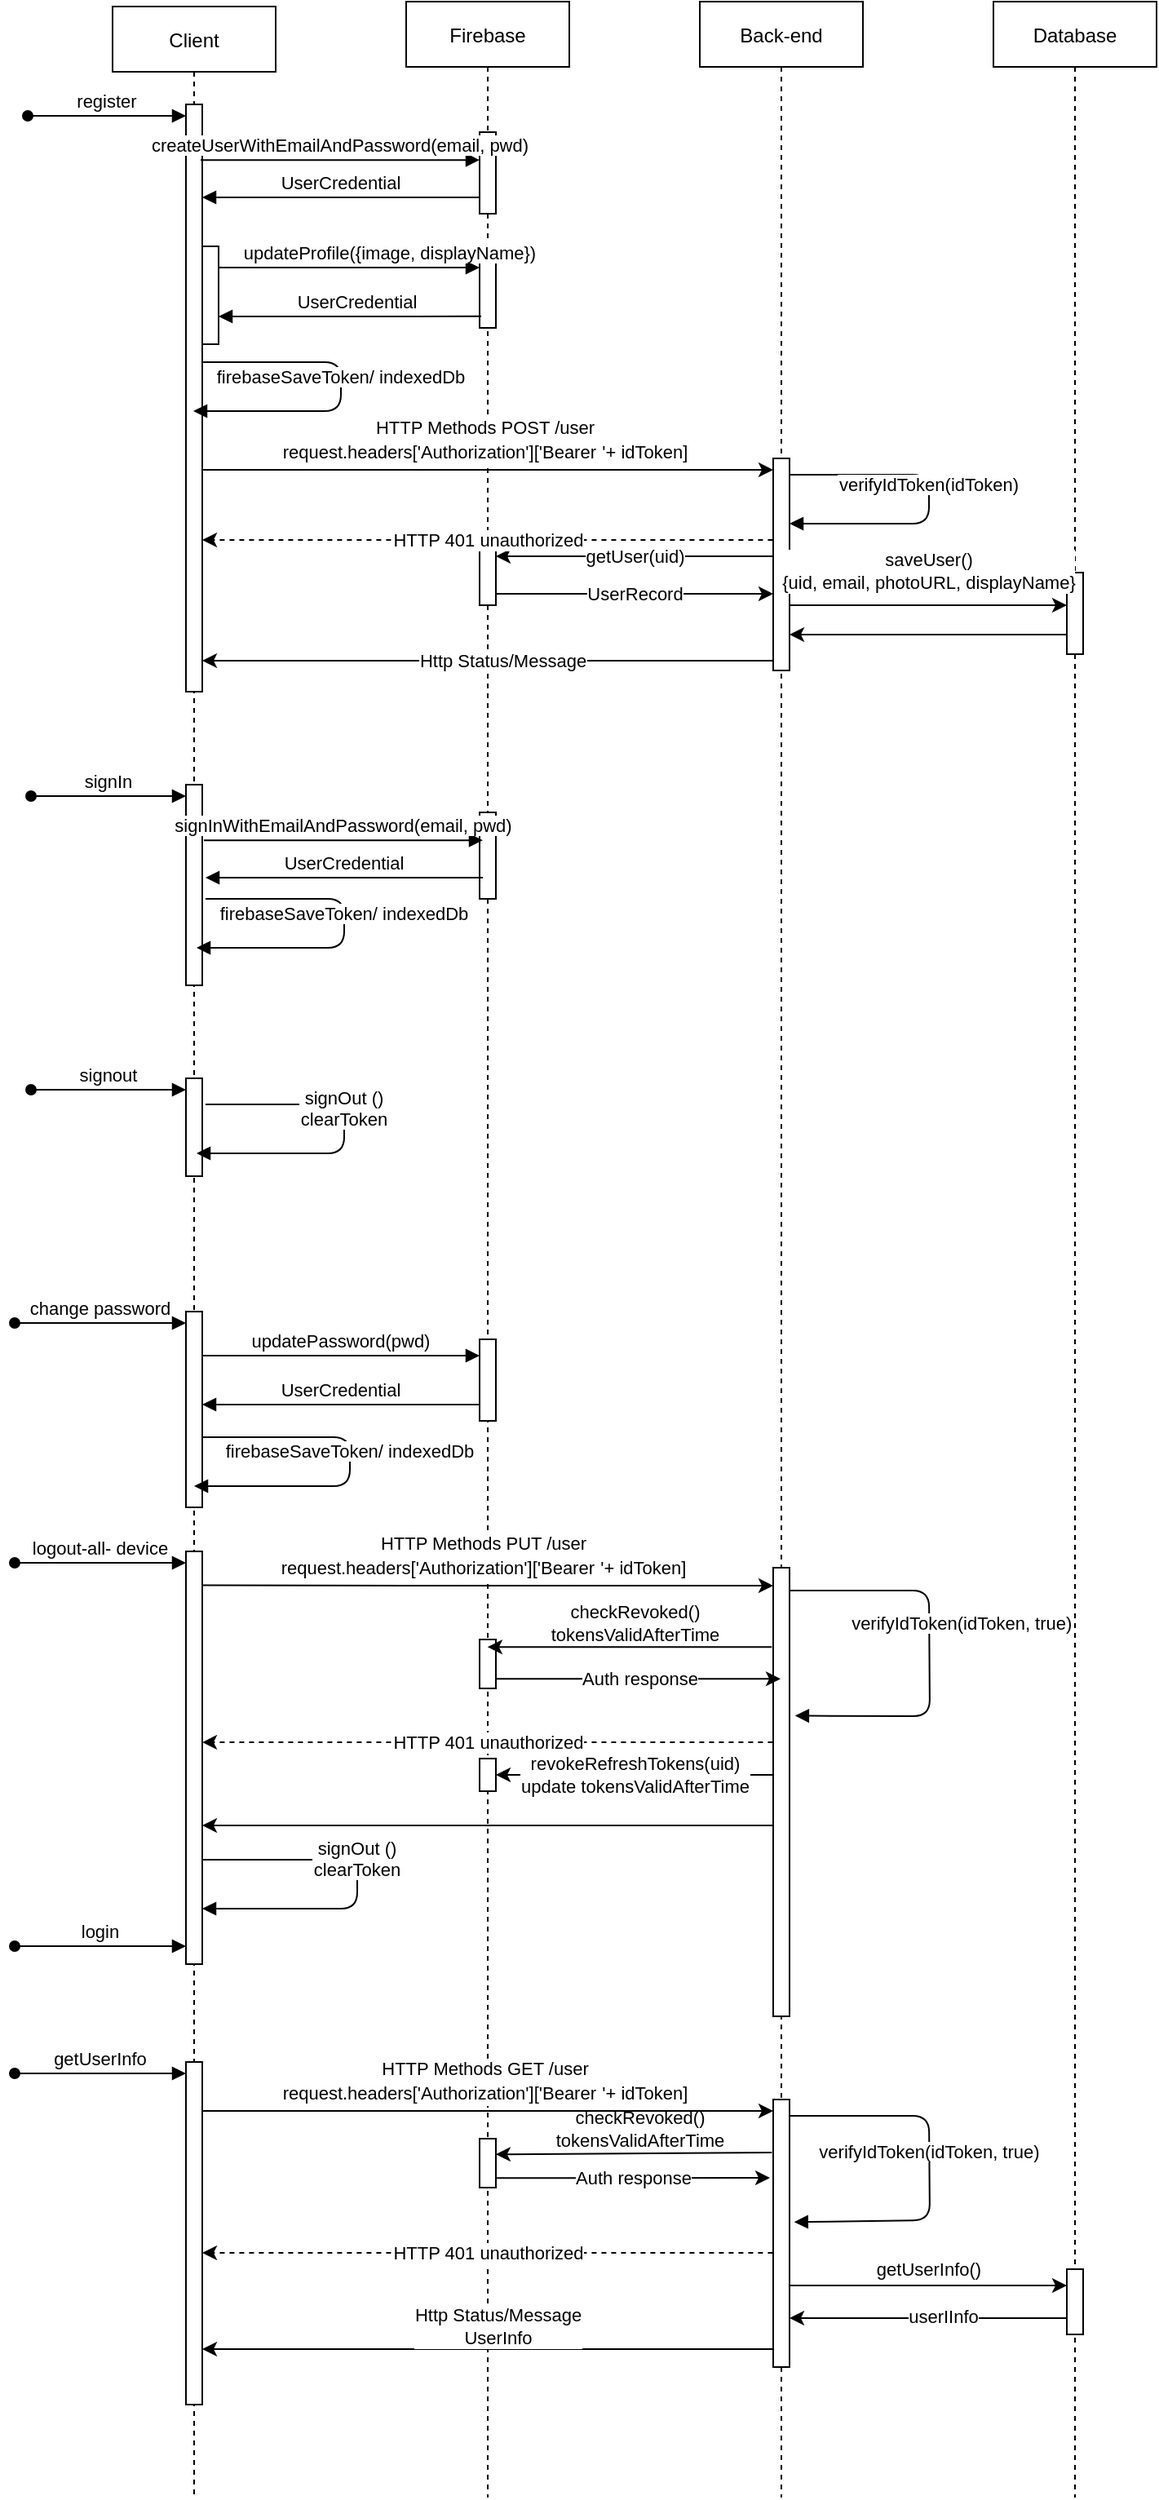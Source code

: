 <mxfile version="13.8.9-1" type="github">
  <diagram id="kgpKYQtTHZ0yAKxKKP6v" name="Page-1">
    <mxGraphModel dx="1422" dy="762" grid="1" gridSize="10" guides="1" tooltips="1" connect="1" arrows="1" fold="1" page="1" pageScale="1" pageWidth="850" pageHeight="1100" math="0" shadow="0">
      <root>
        <mxCell id="0" />
        <mxCell id="1" parent="0" />
        <mxCell id="3nuBFxr9cyL0pnOWT2aG-1" value="Client" style="shape=umlLifeline;perimeter=lifelinePerimeter;container=1;collapsible=0;recursiveResize=0;rounded=0;shadow=0;strokeWidth=1;" parent="1" vertex="1">
          <mxGeometry x="120" y="83" width="100" height="1527" as="geometry" />
        </mxCell>
        <mxCell id="ozkosLKGaaoJHy-yNGnJ-19" value="" style="points=[];perimeter=orthogonalPerimeter;rounded=0;shadow=0;strokeWidth=1;" parent="3nuBFxr9cyL0pnOWT2aG-1" vertex="1">
          <mxGeometry x="45" y="60" width="10" height="360" as="geometry" />
        </mxCell>
        <mxCell id="ozkosLKGaaoJHy-yNGnJ-24" value="firebaseSaveToken/ indexedDb" style="verticalAlign=bottom;endArrow=block;shadow=0;strokeWidth=1;" parent="3nuBFxr9cyL0pnOWT2aG-1" edge="1">
          <mxGeometry relative="1" as="geometry">
            <mxPoint x="55" y="218" as="sourcePoint" />
            <mxPoint x="49.5" y="248" as="targetPoint" />
            <Array as="points">
              <mxPoint x="140" y="218" />
              <mxPoint x="140" y="248" />
            </Array>
          </mxGeometry>
        </mxCell>
        <mxCell id="ozkosLKGaaoJHy-yNGnJ-61" value="" style="points=[];perimeter=orthogonalPerimeter;rounded=0;shadow=0;strokeWidth=1;" parent="3nuBFxr9cyL0pnOWT2aG-1" vertex="1">
          <mxGeometry x="45" y="477" width="10" height="123" as="geometry" />
        </mxCell>
        <mxCell id="ozkosLKGaaoJHy-yNGnJ-119" value="signOut ()&#xa;clearToken" style="verticalAlign=bottom;endArrow=block;shadow=0;strokeWidth=1;" parent="3nuBFxr9cyL0pnOWT2aG-1" edge="1">
          <mxGeometry relative="1" as="geometry">
            <mxPoint x="55" y="1136" as="sourcePoint" />
            <mxPoint x="55" y="1166" as="targetPoint" />
            <Array as="points">
              <mxPoint x="150" y="1136" />
              <mxPoint x="150" y="1166" />
            </Array>
          </mxGeometry>
        </mxCell>
        <mxCell id="ozkosLKGaaoJHy-yNGnJ-143" value="" style="points=[];perimeter=orthogonalPerimeter;rounded=0;shadow=0;strokeWidth=1;" parent="3nuBFxr9cyL0pnOWT2aG-1" vertex="1">
          <mxGeometry x="45" y="1260" width="10" height="210" as="geometry" />
        </mxCell>
        <mxCell id="lGKpdcnFsOUk8Vm2rYnd-2" value="" style="points=[];perimeter=orthogonalPerimeter;rounded=0;shadow=0;strokeWidth=1;" vertex="1" parent="3nuBFxr9cyL0pnOWT2aG-1">
          <mxGeometry x="45" y="800" width="10" height="120" as="geometry" />
        </mxCell>
        <mxCell id="lGKpdcnFsOUk8Vm2rYnd-3" value="" style="points=[];perimeter=orthogonalPerimeter;rounded=0;shadow=0;strokeWidth=1;" vertex="1" parent="3nuBFxr9cyL0pnOWT2aG-1">
          <mxGeometry x="45" y="947" width="10" height="253" as="geometry" />
        </mxCell>
        <mxCell id="3nuBFxr9cyL0pnOWT2aG-5" value="Firebase" style="shape=umlLifeline;perimeter=lifelinePerimeter;container=1;collapsible=0;recursiveResize=0;rounded=0;shadow=0;strokeWidth=1;" parent="1" vertex="1">
          <mxGeometry x="300" y="80" width="100" height="1530" as="geometry" />
        </mxCell>
        <mxCell id="ozkosLKGaaoJHy-yNGnJ-22" value="" style="points=[];perimeter=orthogonalPerimeter;rounded=0;shadow=0;strokeWidth=1;" parent="3nuBFxr9cyL0pnOWT2aG-5" vertex="1">
          <mxGeometry x="45" y="80" width="10" height="50" as="geometry" />
        </mxCell>
        <mxCell id="ozkosLKGaaoJHy-yNGnJ-35" value="" style="points=[];perimeter=orthogonalPerimeter;rounded=0;shadow=0;strokeWidth=1;" parent="3nuBFxr9cyL0pnOWT2aG-5" vertex="1">
          <mxGeometry x="45" y="330" width="10" height="40" as="geometry" />
        </mxCell>
        <mxCell id="ozkosLKGaaoJHy-yNGnJ-80" value="" style="points=[];perimeter=orthogonalPerimeter;rounded=0;shadow=0;strokeWidth=1;" parent="3nuBFxr9cyL0pnOWT2aG-5" vertex="1">
          <mxGeometry x="45" y="160" width="10" height="40" as="geometry" />
        </mxCell>
        <mxCell id="ozkosLKGaaoJHy-yNGnJ-114" value="" style="points=[];perimeter=orthogonalPerimeter;rounded=0;shadow=0;strokeWidth=1;" parent="3nuBFxr9cyL0pnOWT2aG-5" vertex="1">
          <mxGeometry x="45" y="1004" width="10" height="30" as="geometry" />
        </mxCell>
        <mxCell id="ozkosLKGaaoJHy-yNGnJ-145" value="" style="points=[];perimeter=orthogonalPerimeter;rounded=0;shadow=0;strokeWidth=1;" parent="3nuBFxr9cyL0pnOWT2aG-5" vertex="1">
          <mxGeometry x="45" y="1310" width="10" height="30" as="geometry" />
        </mxCell>
        <mxCell id="ozkosLKGaaoJHy-yNGnJ-146" value="checkRevoked()&lt;br&gt;tokensValidAfterTime" style="endArrow=classic;html=1;exitX=-0.086;exitY=0.212;exitDx=0;exitDy=0;exitPerimeter=0;" parent="3nuBFxr9cyL0pnOWT2aG-5" edge="1">
          <mxGeometry x="-0.034" y="-15" width="50" height="50" relative="1" as="geometry">
            <mxPoint x="224.14" y="1318.56" as="sourcePoint" />
            <mxPoint x="54.929" y="1319.625" as="targetPoint" />
            <mxPoint as="offset" />
          </mxGeometry>
        </mxCell>
        <mxCell id="ozkosLKGaaoJHy-yNGnJ-1" value="Back-end" style="shape=umlLifeline;perimeter=lifelinePerimeter;container=1;collapsible=0;recursiveResize=0;rounded=0;shadow=0;strokeWidth=1;" parent="1" vertex="1">
          <mxGeometry x="480" y="80" width="100" height="1530" as="geometry" />
        </mxCell>
        <mxCell id="ozkosLKGaaoJHy-yNGnJ-26" value="" style="points=[];perimeter=orthogonalPerimeter;rounded=0;shadow=0;strokeWidth=1;" parent="ozkosLKGaaoJHy-yNGnJ-1" vertex="1">
          <mxGeometry x="45" y="280" width="10" height="130" as="geometry" />
        </mxCell>
        <mxCell id="ozkosLKGaaoJHy-yNGnJ-32" value="verifyIdToken(idToken)" style="verticalAlign=bottom;endArrow=block;shadow=0;strokeWidth=1;" parent="ozkosLKGaaoJHy-yNGnJ-1" source="ozkosLKGaaoJHy-yNGnJ-26" target="ozkosLKGaaoJHy-yNGnJ-26" edge="1">
          <mxGeometry relative="1" as="geometry">
            <mxPoint x="55.5" y="290" as="sourcePoint" />
            <mxPoint x="50" y="320" as="targetPoint" />
            <Array as="points">
              <mxPoint x="140.5" y="290" />
              <mxPoint x="140.5" y="320" />
            </Array>
          </mxGeometry>
        </mxCell>
        <mxCell id="ozkosLKGaaoJHy-yNGnJ-91" value="" style="points=[];perimeter=orthogonalPerimeter;rounded=0;shadow=0;strokeWidth=1;" parent="ozkosLKGaaoJHy-yNGnJ-1" vertex="1">
          <mxGeometry x="45" y="960" width="10" height="275" as="geometry" />
        </mxCell>
        <mxCell id="ozkosLKGaaoJHy-yNGnJ-92" value="verifyIdToken(idToken, true)" style="verticalAlign=bottom;endArrow=block;shadow=0;strokeWidth=1;entryX=1.343;entryY=0.33;entryDx=0;entryDy=0;entryPerimeter=0;" parent="ozkosLKGaaoJHy-yNGnJ-1" source="ozkosLKGaaoJHy-yNGnJ-91" target="ozkosLKGaaoJHy-yNGnJ-91" edge="1">
          <mxGeometry x="-0.149" y="-22" relative="1" as="geometry">
            <mxPoint x="-424.5" y="894" as="sourcePoint" />
            <mxPoint x="-430" y="924" as="targetPoint" />
            <Array as="points">
              <mxPoint x="140.5" y="974" />
              <mxPoint x="141" y="1051" />
            </Array>
            <mxPoint x="42" y="10" as="offset" />
          </mxGeometry>
        </mxCell>
        <mxCell id="ozkosLKGaaoJHy-yNGnJ-5" value="Database" style="shape=umlLifeline;perimeter=lifelinePerimeter;container=1;collapsible=0;recursiveResize=0;rounded=0;shadow=0;strokeWidth=1;" parent="1" vertex="1">
          <mxGeometry x="660" y="80" width="100" height="1530" as="geometry" />
        </mxCell>
        <mxCell id="ozkosLKGaaoJHy-yNGnJ-34" value="" style="points=[];perimeter=orthogonalPerimeter;rounded=0;shadow=0;strokeWidth=1;" parent="ozkosLKGaaoJHy-yNGnJ-5" vertex="1">
          <mxGeometry x="45" y="350" width="10" height="50" as="geometry" />
        </mxCell>
        <mxCell id="ozkosLKGaaoJHy-yNGnJ-135" value="" style="points=[];perimeter=orthogonalPerimeter;rounded=0;shadow=0;strokeWidth=1;" parent="ozkosLKGaaoJHy-yNGnJ-5" vertex="1">
          <mxGeometry x="45" y="1390" width="10" height="40" as="geometry" />
        </mxCell>
        <mxCell id="ozkosLKGaaoJHy-yNGnJ-20" value="register" style="verticalAlign=bottom;startArrow=oval;endArrow=block;shadow=0;strokeWidth=1;" parent="1" target="ozkosLKGaaoJHy-yNGnJ-19" edge="1">
          <mxGeometry relative="1" as="geometry">
            <mxPoint x="68" y="150" as="sourcePoint" />
            <mxPoint x="166" y="149.95" as="targetPoint" />
            <Array as="points" />
          </mxGeometry>
        </mxCell>
        <mxCell id="ozkosLKGaaoJHy-yNGnJ-21" value="createUserWithEmailAndPassword(email, pwd)" style="verticalAlign=bottom;endArrow=block;shadow=0;strokeWidth=1;exitX=0.9;exitY=0.211;exitDx=0;exitDy=0;exitPerimeter=0;" parent="1" edge="1">
          <mxGeometry relative="1" as="geometry">
            <mxPoint x="174" y="177.08" as="sourcePoint" />
            <mxPoint x="345" y="177.08" as="targetPoint" />
          </mxGeometry>
        </mxCell>
        <mxCell id="ozkosLKGaaoJHy-yNGnJ-23" value="UserCredential" style="verticalAlign=bottom;endArrow=block;shadow=0;strokeWidth=1;" parent="1" edge="1">
          <mxGeometry relative="1" as="geometry">
            <mxPoint x="345" y="200" as="sourcePoint" />
            <mxPoint x="175" y="200" as="targetPoint" />
            <Array as="points">
              <mxPoint x="290" y="200" />
            </Array>
            <mxPoint as="offset" />
          </mxGeometry>
        </mxCell>
        <mxCell id="ozkosLKGaaoJHy-yNGnJ-25" value="HTTP Methods POST /user&lt;br&gt;request.headers[&#39;Authorization&#39;][&#39;Bearer&lt;span style=&quot;background-color: transparent ; font-family: inherit ; font-style: inherit ; font-weight: inherit ; font-size: 13px ; text-align: left&quot;&gt;&amp;nbsp;&lt;/span&gt;&#39;+ idToken]" style="endArrow=classic;html=1;" parent="1" edge="1">
          <mxGeometry x="-0.014" y="18" width="50" height="50" relative="1" as="geometry">
            <mxPoint x="175" y="367" as="sourcePoint" />
            <mxPoint x="525" y="367" as="targetPoint" />
            <mxPoint as="offset" />
          </mxGeometry>
        </mxCell>
        <mxCell id="ozkosLKGaaoJHy-yNGnJ-29" value="updateProfile({image, displayName})" style="verticalAlign=bottom;endArrow=block;shadow=0;strokeWidth=1;" parent="1" edge="1">
          <mxGeometry x="0.312" relative="1" as="geometry">
            <mxPoint x="185" y="243" as="sourcePoint" />
            <mxPoint x="345" y="243" as="targetPoint" />
            <Array as="points">
              <mxPoint x="280" y="243" />
            </Array>
            <mxPoint as="offset" />
          </mxGeometry>
        </mxCell>
        <mxCell id="ozkosLKGaaoJHy-yNGnJ-30" value="UserCredential" style="verticalAlign=bottom;endArrow=block;shadow=0;strokeWidth=1;" parent="1" edge="1">
          <mxGeometry x="-0.056" relative="1" as="geometry">
            <mxPoint x="346" y="272.92" as="sourcePoint" />
            <mxPoint x="185" y="273" as="targetPoint" />
            <Array as="points">
              <mxPoint x="270" y="273" />
            </Array>
            <mxPoint as="offset" />
          </mxGeometry>
        </mxCell>
        <mxCell id="ozkosLKGaaoJHy-yNGnJ-36" value="getUser(uid)" style="endArrow=classic;html=1;" parent="1" source="ozkosLKGaaoJHy-yNGnJ-26" target="ozkosLKGaaoJHy-yNGnJ-35" edge="1">
          <mxGeometry width="50" height="50" relative="1" as="geometry">
            <mxPoint x="380" y="580" as="sourcePoint" />
            <mxPoint x="430" y="530" as="targetPoint" />
            <Array as="points">
              <mxPoint x="440" y="420" />
            </Array>
          </mxGeometry>
        </mxCell>
        <mxCell id="ozkosLKGaaoJHy-yNGnJ-37" value="UserRecord" style="endArrow=classic;html=1;" parent="1" edge="1">
          <mxGeometry width="50" height="50" relative="1" as="geometry">
            <mxPoint x="355" y="443" as="sourcePoint" />
            <mxPoint x="525" y="443" as="targetPoint" />
          </mxGeometry>
        </mxCell>
        <mxCell id="ozkosLKGaaoJHy-yNGnJ-38" value="" style="endArrow=classic;html=1;" parent="1" edge="1">
          <mxGeometry width="50" height="50" relative="1" as="geometry">
            <mxPoint x="705" y="468" as="sourcePoint" />
            <mxPoint x="535" y="468" as="targetPoint" />
          </mxGeometry>
        </mxCell>
        <mxCell id="ozkosLKGaaoJHy-yNGnJ-39" value="" style="endArrow=classic;html=1;" parent="1" edge="1">
          <mxGeometry width="50" height="50" relative="1" as="geometry">
            <mxPoint x="525" y="484" as="sourcePoint" />
            <mxPoint x="175" y="484" as="targetPoint" />
          </mxGeometry>
        </mxCell>
        <mxCell id="ozkosLKGaaoJHy-yNGnJ-120" value="Http Status/Message" style="edgeLabel;html=1;align=center;verticalAlign=middle;resizable=0;points=[];" parent="ozkosLKGaaoJHy-yNGnJ-39" vertex="1" connectable="0">
          <mxGeometry x="-0.051" relative="1" as="geometry">
            <mxPoint as="offset" />
          </mxGeometry>
        </mxCell>
        <mxCell id="ozkosLKGaaoJHy-yNGnJ-40" value="" style="points=[];perimeter=orthogonalPerimeter;rounded=0;shadow=0;strokeWidth=1;" parent="1" vertex="1">
          <mxGeometry x="175" y="230" width="10" height="60" as="geometry" />
        </mxCell>
        <mxCell id="ozkosLKGaaoJHy-yNGnJ-33" value="saveUser()&lt;br&gt;{uid, email, photoURL, displayName}" style="endArrow=classic;html=1;" parent="1" edge="1">
          <mxGeometry y="21" width="50" height="50" relative="1" as="geometry">
            <mxPoint x="535" y="450" as="sourcePoint" />
            <mxPoint x="705" y="450" as="targetPoint" />
            <mxPoint as="offset" />
          </mxGeometry>
        </mxCell>
        <mxCell id="ozkosLKGaaoJHy-yNGnJ-62" value="firebaseSaveToken/ indexedDb" style="verticalAlign=bottom;endArrow=block;shadow=0;strokeWidth=1;" parent="1" edge="1">
          <mxGeometry relative="1" as="geometry">
            <mxPoint x="177" y="630" as="sourcePoint" />
            <mxPoint x="171.5" y="660" as="targetPoint" />
            <Array as="points">
              <mxPoint x="262" y="630" />
              <mxPoint x="262" y="660" />
            </Array>
          </mxGeometry>
        </mxCell>
        <mxCell id="ozkosLKGaaoJHy-yNGnJ-63" value="" style="points=[];perimeter=orthogonalPerimeter;rounded=0;shadow=0;strokeWidth=1;" parent="1" vertex="1">
          <mxGeometry x="345" y="577" width="10" height="53" as="geometry" />
        </mxCell>
        <mxCell id="ozkosLKGaaoJHy-yNGnJ-68" value="signIn" style="verticalAlign=bottom;startArrow=oval;endArrow=block;shadow=0;strokeWidth=1;" parent="1" target="ozkosLKGaaoJHy-yNGnJ-61" edge="1">
          <mxGeometry relative="1" as="geometry">
            <mxPoint x="70" y="567" as="sourcePoint" />
            <mxPoint x="168" y="566.95" as="targetPoint" />
            <Array as="points" />
          </mxGeometry>
        </mxCell>
        <mxCell id="ozkosLKGaaoJHy-yNGnJ-69" value="signInWithEmailAndPassword(email, pwd)" style="verticalAlign=bottom;endArrow=block;shadow=0;strokeWidth=1;exitX=0.9;exitY=0.211;exitDx=0;exitDy=0;exitPerimeter=0;" parent="1" edge="1">
          <mxGeometry relative="1" as="geometry">
            <mxPoint x="176" y="594.08" as="sourcePoint" />
            <mxPoint x="347" y="594.08" as="targetPoint" />
          </mxGeometry>
        </mxCell>
        <mxCell id="ozkosLKGaaoJHy-yNGnJ-70" value="UserCredential" style="verticalAlign=bottom;endArrow=block;shadow=0;strokeWidth=1;" parent="1" edge="1">
          <mxGeometry relative="1" as="geometry">
            <mxPoint x="347" y="617" as="sourcePoint" />
            <mxPoint x="177" y="617" as="targetPoint" />
            <Array as="points">
              <mxPoint x="292" y="617" />
            </Array>
            <mxPoint as="offset" />
          </mxGeometry>
        </mxCell>
        <mxCell id="ozkosLKGaaoJHy-yNGnJ-81" value="" style="points=[];perimeter=orthogonalPerimeter;rounded=0;shadow=0;strokeWidth=1;" parent="1" vertex="1">
          <mxGeometry x="165" y="740" width="10" height="60" as="geometry" />
        </mxCell>
        <mxCell id="ozkosLKGaaoJHy-yNGnJ-82" value="signOut ()&#xa;clearToken" style="verticalAlign=bottom;endArrow=block;shadow=0;strokeWidth=1;" parent="1" edge="1">
          <mxGeometry relative="1" as="geometry">
            <mxPoint x="177" y="756" as="sourcePoint" />
            <mxPoint x="171.5" y="786" as="targetPoint" />
            <Array as="points">
              <mxPoint x="262" y="756" />
              <mxPoint x="262" y="786" />
            </Array>
          </mxGeometry>
        </mxCell>
        <mxCell id="ozkosLKGaaoJHy-yNGnJ-84" value="signout" style="verticalAlign=bottom;startArrow=oval;endArrow=block;shadow=0;strokeWidth=1;" parent="1" target="ozkosLKGaaoJHy-yNGnJ-81" edge="1">
          <mxGeometry relative="1" as="geometry">
            <mxPoint x="70" y="747" as="sourcePoint" />
            <mxPoint x="168" y="746.95" as="targetPoint" />
            <Array as="points" />
          </mxGeometry>
        </mxCell>
        <mxCell id="ozkosLKGaaoJHy-yNGnJ-88" value="" style="points=[];perimeter=orthogonalPerimeter;rounded=0;shadow=0;strokeWidth=1;" parent="1" vertex="1">
          <mxGeometry x="345" y="900" width="10" height="50" as="geometry" />
        </mxCell>
        <mxCell id="ozkosLKGaaoJHy-yNGnJ-89" value="" style="points=[];perimeter=orthogonalPerimeter;rounded=0;shadow=0;strokeWidth=1;" parent="1" vertex="1">
          <mxGeometry x="345" y="1157" width="10" height="20" as="geometry" />
        </mxCell>
        <mxCell id="ozkosLKGaaoJHy-yNGnJ-94" value="change password" style="verticalAlign=bottom;startArrow=oval;endArrow=block;shadow=0;strokeWidth=1;" parent="1" edge="1">
          <mxGeometry relative="1" as="geometry">
            <mxPoint x="60" y="890" as="sourcePoint" />
            <mxPoint x="165" y="890" as="targetPoint" />
            <Array as="points" />
          </mxGeometry>
        </mxCell>
        <mxCell id="ozkosLKGaaoJHy-yNGnJ-95" value="updatePassword(pwd)" style="verticalAlign=bottom;endArrow=block;shadow=0;strokeWidth=1;" parent="1" target="ozkosLKGaaoJHy-yNGnJ-88" edge="1">
          <mxGeometry relative="1" as="geometry">
            <mxPoint x="175" y="910" as="sourcePoint" />
            <mxPoint x="337" y="910" as="targetPoint" />
          </mxGeometry>
        </mxCell>
        <mxCell id="ozkosLKGaaoJHy-yNGnJ-96" value="UserCredential" style="verticalAlign=bottom;endArrow=block;shadow=0;strokeWidth=1;" parent="1" source="ozkosLKGaaoJHy-yNGnJ-88" edge="1">
          <mxGeometry relative="1" as="geometry">
            <mxPoint x="337" y="940" as="sourcePoint" />
            <mxPoint x="175" y="940" as="targetPoint" />
            <Array as="points">
              <mxPoint x="282" y="940" />
            </Array>
            <mxPoint as="offset" />
          </mxGeometry>
        </mxCell>
        <mxCell id="ozkosLKGaaoJHy-yNGnJ-97" value="HTTP Methods PUT /user&lt;br&gt;request.headers[&#39;Authorization&#39;][&#39;Bearer&lt;span style=&quot;background-color: transparent ; font-family: inherit ; font-style: inherit ; font-weight: inherit ; font-size: 13px ; text-align: left&quot;&gt;&amp;nbsp;&lt;/span&gt;&#39;+ idToken]" style="endArrow=classic;html=1;" parent="1" edge="1">
          <mxGeometry x="-0.014" y="18" width="50" height="50" relative="1" as="geometry">
            <mxPoint x="175" y="1050.72" as="sourcePoint" />
            <mxPoint x="525" y="1051" as="targetPoint" />
            <Array as="points">
              <mxPoint x="310" y="1051" />
            </Array>
            <mxPoint as="offset" />
          </mxGeometry>
        </mxCell>
        <mxCell id="ozkosLKGaaoJHy-yNGnJ-100" value="revokeRefreshTokens(uid)&lt;br&gt;update tokensValidAfterTime" style="endArrow=classic;html=1;" parent="1" target="ozkosLKGaaoJHy-yNGnJ-89" edge="1">
          <mxGeometry width="50" height="50" relative="1" as="geometry">
            <mxPoint x="525" y="1167" as="sourcePoint" />
            <mxPoint x="430" y="1277" as="targetPoint" />
            <Array as="points">
              <mxPoint x="440" y="1167" />
            </Array>
          </mxGeometry>
        </mxCell>
        <mxCell id="ozkosLKGaaoJHy-yNGnJ-107" value="firebaseSaveToken/ indexedDb" style="verticalAlign=bottom;endArrow=block;shadow=0;strokeWidth=1;" parent="1" edge="1">
          <mxGeometry relative="1" as="geometry">
            <mxPoint x="175" y="960" as="sourcePoint" />
            <mxPoint x="170" y="990" as="targetPoint" />
            <Array as="points">
              <mxPoint x="265.5" y="960" />
              <mxPoint x="265.5" y="990" />
            </Array>
          </mxGeometry>
        </mxCell>
        <mxCell id="ozkosLKGaaoJHy-yNGnJ-111" value="HTTP 401 unauthorized" style="endArrow=classic;html=1;exitX=-0.029;exitY=0.477;exitDx=0;exitDy=0;exitPerimeter=0;dashed=1;" parent="1" edge="1">
          <mxGeometry width="50" height="50" relative="1" as="geometry">
            <mxPoint x="524.71" y="1147.01" as="sourcePoint" />
            <mxPoint x="175" y="1147.01" as="targetPoint" />
          </mxGeometry>
        </mxCell>
        <mxCell id="ozkosLKGaaoJHy-yNGnJ-112" value="" style="endArrow=classic;html=1;" parent="1" edge="1">
          <mxGeometry width="50" height="50" relative="1" as="geometry">
            <mxPoint x="525" y="1198" as="sourcePoint" />
            <mxPoint x="175" y="1198" as="targetPoint" />
          </mxGeometry>
        </mxCell>
        <mxCell id="ozkosLKGaaoJHy-yNGnJ-113" value="checkRevoked()&lt;br&gt;tokensValidAfterTime" style="endArrow=classic;html=1;exitX=-0.086;exitY=0.195;exitDx=0;exitDy=0;exitPerimeter=0;" parent="1" edge="1">
          <mxGeometry x="-0.034" y="-15" width="50" height="50" relative="1" as="geometry">
            <mxPoint x="524.14" y="1088.625" as="sourcePoint" />
            <mxPoint x="349.929" y="1088.625" as="targetPoint" />
            <mxPoint as="offset" />
          </mxGeometry>
        </mxCell>
        <mxCell id="ozkosLKGaaoJHy-yNGnJ-115" value="Auth response" style="endArrow=classic;html=1;exitX=1;exitY=0.738;exitDx=0;exitDy=0;exitPerimeter=0;" parent="1" edge="1">
          <mxGeometry width="50" height="50" relative="1" as="geometry">
            <mxPoint x="355" y="1108.14" as="sourcePoint" />
            <mxPoint x="529.5" y="1108.14" as="targetPoint" />
          </mxGeometry>
        </mxCell>
        <mxCell id="ozkosLKGaaoJHy-yNGnJ-118" value="login" style="verticalAlign=bottom;startArrow=oval;endArrow=block;shadow=0;strokeWidth=1;" parent="1" edge="1">
          <mxGeometry relative="1" as="geometry">
            <mxPoint x="60" y="1272" as="sourcePoint" />
            <mxPoint x="165" y="1272" as="targetPoint" />
            <Array as="points" />
          </mxGeometry>
        </mxCell>
        <mxCell id="ozkosLKGaaoJHy-yNGnJ-133" value="" style="points=[];perimeter=orthogonalPerimeter;rounded=0;shadow=0;strokeWidth=1;" parent="1" vertex="1">
          <mxGeometry x="525" y="1366" width="10" height="164" as="geometry" />
        </mxCell>
        <mxCell id="ozkosLKGaaoJHy-yNGnJ-134" value="verifyIdToken(idToken, true)" style="verticalAlign=bottom;endArrow=block;shadow=0;strokeWidth=1;entryX=1.286;entryY=0.458;entryDx=0;entryDy=0;entryPerimeter=0;" parent="1" source="ozkosLKGaaoJHy-yNGnJ-133" target="ozkosLKGaaoJHy-yNGnJ-133" edge="1">
          <mxGeometry relative="1" as="geometry">
            <mxPoint x="55.5" y="1296" as="sourcePoint" />
            <mxPoint x="50" y="1326" as="targetPoint" />
            <Array as="points">
              <mxPoint x="620.5" y="1376" />
              <mxPoint x="621" y="1440" />
            </Array>
          </mxGeometry>
        </mxCell>
        <mxCell id="ozkosLKGaaoJHy-yNGnJ-136" value="HTTP Methods GET /user&lt;br&gt;request.headers[&#39;Authorization&#39;][&#39;Bearer&lt;span style=&quot;background-color: transparent ; font-family: inherit ; font-style: inherit ; font-weight: inherit ; font-size: 13px ; text-align: left&quot;&gt;&amp;nbsp;&lt;/span&gt;&#39;+ idToken]" style="endArrow=classic;html=1;" parent="1" edge="1">
          <mxGeometry x="-0.014" y="18" width="50" height="50" relative="1" as="geometry">
            <mxPoint x="175" y="1373" as="sourcePoint" />
            <mxPoint x="525" y="1373" as="targetPoint" />
            <mxPoint as="offset" />
          </mxGeometry>
        </mxCell>
        <mxCell id="ozkosLKGaaoJHy-yNGnJ-139" value="" style="endArrow=classic;html=1;" parent="1" edge="1">
          <mxGeometry width="50" height="50" relative="1" as="geometry">
            <mxPoint x="705" y="1500" as="sourcePoint" />
            <mxPoint x="535" y="1500" as="targetPoint" />
          </mxGeometry>
        </mxCell>
        <mxCell id="ozkosLKGaaoJHy-yNGnJ-149" value="userIInfo" style="edgeLabel;html=1;align=center;verticalAlign=middle;resizable=0;points=[];" parent="ozkosLKGaaoJHy-yNGnJ-139" vertex="1" connectable="0">
          <mxGeometry x="-0.102" y="-1" relative="1" as="geometry">
            <mxPoint as="offset" />
          </mxGeometry>
        </mxCell>
        <mxCell id="ozkosLKGaaoJHy-yNGnJ-140" value="" style="endArrow=classic;html=1;" parent="1" edge="1">
          <mxGeometry width="50" height="50" relative="1" as="geometry">
            <mxPoint x="525" y="1519" as="sourcePoint" />
            <mxPoint x="175" y="1519" as="targetPoint" />
          </mxGeometry>
        </mxCell>
        <mxCell id="ozkosLKGaaoJHy-yNGnJ-141" value="Http Status/Message&lt;br&gt;UserInfo" style="edgeLabel;html=1;align=center;verticalAlign=middle;resizable=0;points=[];" parent="ozkosLKGaaoJHy-yNGnJ-140" vertex="1" connectable="0">
          <mxGeometry x="-0.051" relative="1" as="geometry">
            <mxPoint x="-3.71" y="-14" as="offset" />
          </mxGeometry>
        </mxCell>
        <mxCell id="ozkosLKGaaoJHy-yNGnJ-142" value="getUserInfo()" style="endArrow=classic;html=1;" parent="1" edge="1">
          <mxGeometry y="10" width="50" height="50" relative="1" as="geometry">
            <mxPoint x="535" y="1480" as="sourcePoint" />
            <mxPoint x="705" y="1480" as="targetPoint" />
            <mxPoint as="offset" />
          </mxGeometry>
        </mxCell>
        <mxCell id="ozkosLKGaaoJHy-yNGnJ-144" value="getUserInfo" style="verticalAlign=bottom;startArrow=oval;endArrow=block;shadow=0;strokeWidth=1;" parent="1" edge="1">
          <mxGeometry relative="1" as="geometry">
            <mxPoint x="60" y="1350" as="sourcePoint" />
            <mxPoint x="165" y="1350" as="targetPoint" />
            <Array as="points" />
          </mxGeometry>
        </mxCell>
        <mxCell id="ozkosLKGaaoJHy-yNGnJ-147" value="Auth response" style="endArrow=classic;html=1;exitX=1.057;exitY=0.805;exitDx=0;exitDy=0;exitPerimeter=0;" parent="1" source="ozkosLKGaaoJHy-yNGnJ-145" edge="1">
          <mxGeometry width="50" height="50" relative="1" as="geometry">
            <mxPoint x="360" y="1414.14" as="sourcePoint" />
            <mxPoint x="523" y="1414" as="targetPoint" />
          </mxGeometry>
        </mxCell>
        <mxCell id="ozkosLKGaaoJHy-yNGnJ-148" value="HTTP 401 unauthorized" style="endArrow=classic;html=1;exitX=-0.029;exitY=0.477;exitDx=0;exitDy=0;exitPerimeter=0;dashed=1;" parent="1" edge="1">
          <mxGeometry width="50" height="50" relative="1" as="geometry">
            <mxPoint x="524.71" y="1460" as="sourcePoint" />
            <mxPoint x="175.0" y="1460" as="targetPoint" />
          </mxGeometry>
        </mxCell>
        <mxCell id="ZggbCLzUKRnpUyqCEVos-1" value="HTTP 401 unauthorized" style="endArrow=classic;html=1;exitX=-0.029;exitY=0.477;exitDx=0;exitDy=0;exitPerimeter=0;dashed=1;" parent="1" edge="1">
          <mxGeometry width="50" height="50" relative="1" as="geometry">
            <mxPoint x="524.71" y="410" as="sourcePoint" />
            <mxPoint x="175.0" y="410" as="targetPoint" />
          </mxGeometry>
        </mxCell>
        <mxCell id="lGKpdcnFsOUk8Vm2rYnd-1" value="logout-all- device" style="verticalAlign=bottom;startArrow=oval;endArrow=block;shadow=0;strokeWidth=1;" edge="1" parent="1">
          <mxGeometry relative="1" as="geometry">
            <mxPoint x="60" y="1037" as="sourcePoint" />
            <mxPoint x="165" y="1037" as="targetPoint" />
            <Array as="points" />
          </mxGeometry>
        </mxCell>
      </root>
    </mxGraphModel>
  </diagram>
</mxfile>
